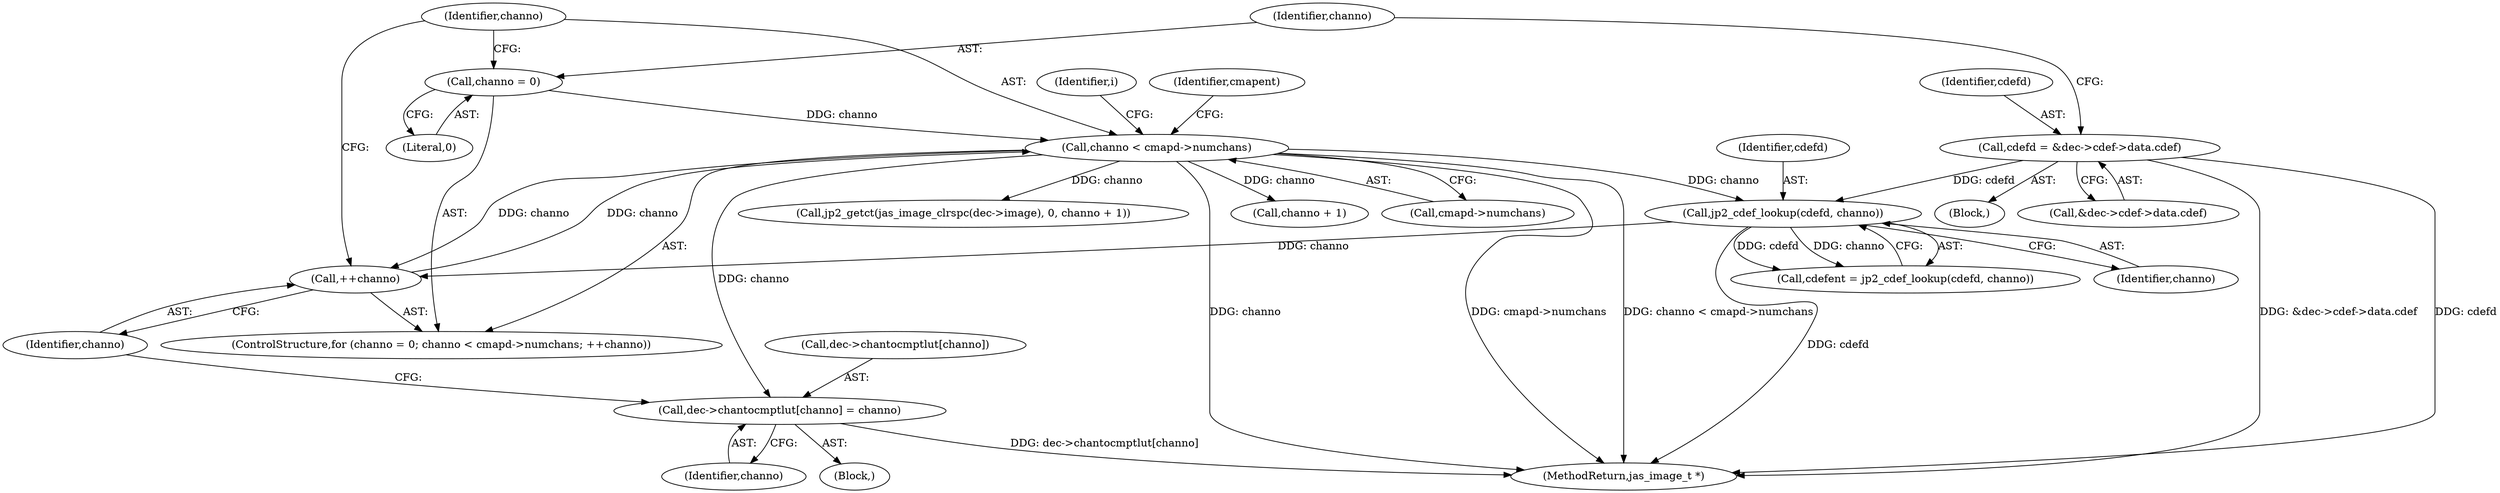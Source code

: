 digraph "0_jasper_e24bdc716c3327b067c551bc6cfb97fd2370358d_0@array" {
"1000913" [label="(Call,dec->chantocmptlut[channo] = channo)"];
"1000890" [label="(Call,channo < cmapd->numchans)"];
"1000887" [label="(Call,channo = 0)"];
"1000895" [label="(Call,++channo)"];
"1001007" [label="(Call,jp2_cdef_lookup(cdefd, channo))"];
"1000876" [label="(Call,cdefd = &dec->cdef->data.cdef)"];
"1000890" [label="(Call,channo < cmapd->numchans)"];
"1000878" [label="(Call,&dec->cdef->data.cdef)"];
"1001007" [label="(Call,jp2_cdef_lookup(cdefd, channo))"];
"1000891" [label="(Identifier,channo)"];
"1000913" [label="(Call,dec->chantocmptlut[channo] = channo)"];
"1001044" [label="(Call,channo + 1)"];
"1000855" [label="(Block,)"];
"1000912" [label="(Block,)"];
"1000876" [label="(Call,cdefd = &dec->cdef->data.cdef)"];
"1000892" [label="(Call,cmapd->numchans)"];
"1001049" [label="(Identifier,i)"];
"1001265" [label="(MethodReturn,jas_image_t *)"];
"1000888" [label="(Identifier,channo)"];
"1000914" [label="(Call,dec->chantocmptlut[channo])"];
"1000895" [label="(Call,++channo)"];
"1001009" [label="(Identifier,channo)"];
"1000899" [label="(Identifier,cmapent)"];
"1000887" [label="(Call,channo = 0)"];
"1001008" [label="(Identifier,cdefd)"];
"1000886" [label="(ControlStructure,for (channo = 0; channo < cmapd->numchans; ++channo))"];
"1001005" [label="(Call,cdefent = jp2_cdef_lookup(cdefd, channo))"];
"1001038" [label="(Call,jp2_getct(jas_image_clrspc(dec->image), 0, channo + 1))"];
"1000877" [label="(Identifier,cdefd)"];
"1000919" [label="(Identifier,channo)"];
"1000896" [label="(Identifier,channo)"];
"1000889" [label="(Literal,0)"];
"1000913" -> "1000912"  [label="AST: "];
"1000913" -> "1000919"  [label="CFG: "];
"1000914" -> "1000913"  [label="AST: "];
"1000919" -> "1000913"  [label="AST: "];
"1000896" -> "1000913"  [label="CFG: "];
"1000913" -> "1001265"  [label="DDG: dec->chantocmptlut[channo]"];
"1000890" -> "1000913"  [label="DDG: channo"];
"1000890" -> "1000886"  [label="AST: "];
"1000890" -> "1000892"  [label="CFG: "];
"1000891" -> "1000890"  [label="AST: "];
"1000892" -> "1000890"  [label="AST: "];
"1000899" -> "1000890"  [label="CFG: "];
"1001049" -> "1000890"  [label="CFG: "];
"1000890" -> "1001265"  [label="DDG: channo"];
"1000890" -> "1001265"  [label="DDG: cmapd->numchans"];
"1000890" -> "1001265"  [label="DDG: channo < cmapd->numchans"];
"1000887" -> "1000890"  [label="DDG: channo"];
"1000895" -> "1000890"  [label="DDG: channo"];
"1000890" -> "1000895"  [label="DDG: channo"];
"1000890" -> "1001007"  [label="DDG: channo"];
"1000890" -> "1001038"  [label="DDG: channo"];
"1000890" -> "1001044"  [label="DDG: channo"];
"1000887" -> "1000886"  [label="AST: "];
"1000887" -> "1000889"  [label="CFG: "];
"1000888" -> "1000887"  [label="AST: "];
"1000889" -> "1000887"  [label="AST: "];
"1000891" -> "1000887"  [label="CFG: "];
"1000895" -> "1000886"  [label="AST: "];
"1000895" -> "1000896"  [label="CFG: "];
"1000896" -> "1000895"  [label="AST: "];
"1000891" -> "1000895"  [label="CFG: "];
"1001007" -> "1000895"  [label="DDG: channo"];
"1001007" -> "1001005"  [label="AST: "];
"1001007" -> "1001009"  [label="CFG: "];
"1001008" -> "1001007"  [label="AST: "];
"1001009" -> "1001007"  [label="AST: "];
"1001005" -> "1001007"  [label="CFG: "];
"1001007" -> "1001265"  [label="DDG: cdefd"];
"1001007" -> "1001005"  [label="DDG: cdefd"];
"1001007" -> "1001005"  [label="DDG: channo"];
"1000876" -> "1001007"  [label="DDG: cdefd"];
"1000876" -> "1000855"  [label="AST: "];
"1000876" -> "1000878"  [label="CFG: "];
"1000877" -> "1000876"  [label="AST: "];
"1000878" -> "1000876"  [label="AST: "];
"1000888" -> "1000876"  [label="CFG: "];
"1000876" -> "1001265"  [label="DDG: &dec->cdef->data.cdef"];
"1000876" -> "1001265"  [label="DDG: cdefd"];
}

